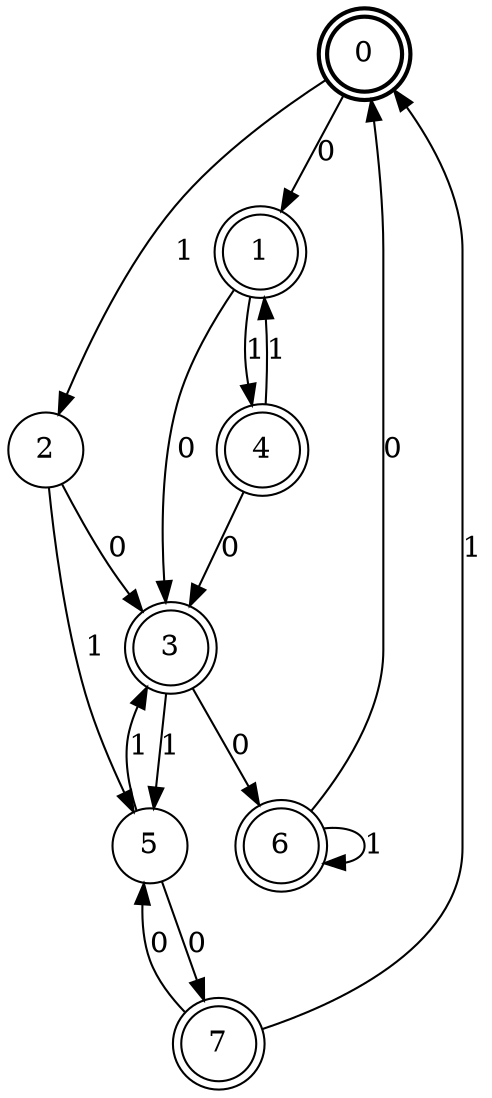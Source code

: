 digraph Automat {
    node [shape = circle];
    0 [style = "bold"];
    0 [peripheries=2]
    0 -> 1 [label = "0"];
    0 -> 2 [label = "1"];
    1 [peripheries=2]
    1 -> 3 [label = "0"];
    1 -> 4 [label = "1"];
    2 -> 3 [label = "0"];
    2 -> 5 [label = "1"];
    3 [peripheries=2]
    3 -> 6 [label = "0"];
    3 -> 5 [label = "1"];
    4 [peripheries=2]
    4 -> 3 [label = "0"];
    4 -> 1 [label = "1"];
    5 -> 7 [label = "0"];
    5 -> 3 [label = "1"];
    6 [peripheries=2]
    6 -> 0 [label = "0"];
    6 -> 6 [label = "1"];
    7 [peripheries=2]
    7 -> 5 [label = "0"];
    7 -> 0 [label = "1"];
}
